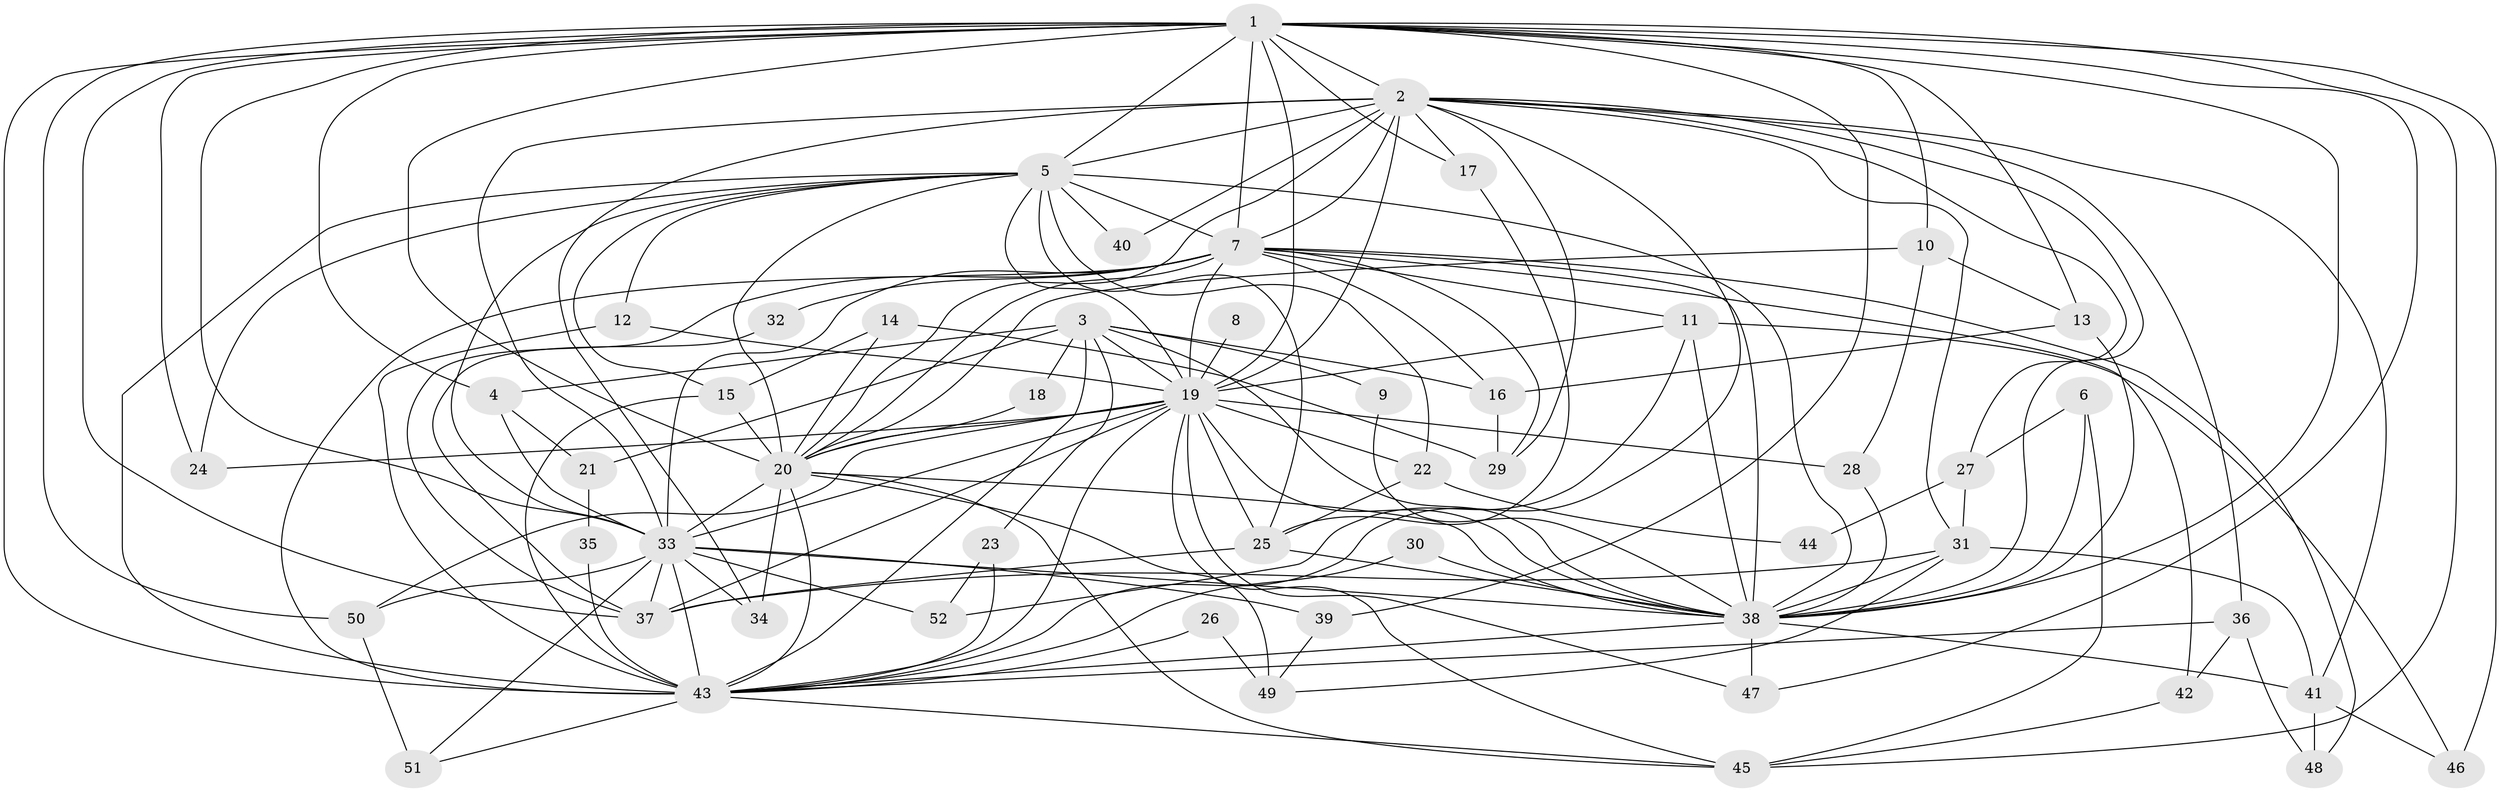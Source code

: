 // original degree distribution, {25: 0.009708737864077669, 20: 0.019417475728155338, 19: 0.019417475728155338, 18: 0.009708737864077669, 14: 0.009708737864077669, 23: 0.019417475728155338, 17: 0.009708737864077669, 3: 0.22330097087378642, 6: 0.02912621359223301, 2: 0.5048543689320388, 4: 0.0970873786407767, 7: 0.009708737864077669, 5: 0.02912621359223301, 11: 0.009708737864077669}
// Generated by graph-tools (version 1.1) at 2025/36/03/04/25 23:36:22]
// undirected, 52 vertices, 152 edges
graph export_dot {
  node [color=gray90,style=filled];
  1;
  2;
  3;
  4;
  5;
  6;
  7;
  8;
  9;
  10;
  11;
  12;
  13;
  14;
  15;
  16;
  17;
  18;
  19;
  20;
  21;
  22;
  23;
  24;
  25;
  26;
  27;
  28;
  29;
  30;
  31;
  32;
  33;
  34;
  35;
  36;
  37;
  38;
  39;
  40;
  41;
  42;
  43;
  44;
  45;
  46;
  47;
  48;
  49;
  50;
  51;
  52;
  1 -- 2 [weight=3.0];
  1 -- 4 [weight=1.0];
  1 -- 5 [weight=3.0];
  1 -- 7 [weight=2.0];
  1 -- 10 [weight=1.0];
  1 -- 13 [weight=1.0];
  1 -- 17 [weight=1.0];
  1 -- 19 [weight=4.0];
  1 -- 20 [weight=3.0];
  1 -- 24 [weight=1.0];
  1 -- 33 [weight=2.0];
  1 -- 37 [weight=1.0];
  1 -- 38 [weight=2.0];
  1 -- 39 [weight=1.0];
  1 -- 43 [weight=2.0];
  1 -- 45 [weight=1.0];
  1 -- 46 [weight=1.0];
  1 -- 47 [weight=1.0];
  1 -- 50 [weight=1.0];
  2 -- 5 [weight=1.0];
  2 -- 7 [weight=1.0];
  2 -- 17 [weight=1.0];
  2 -- 19 [weight=1.0];
  2 -- 20 [weight=1.0];
  2 -- 27 [weight=1.0];
  2 -- 29 [weight=1.0];
  2 -- 31 [weight=1.0];
  2 -- 33 [weight=1.0];
  2 -- 34 [weight=1.0];
  2 -- 36 [weight=1.0];
  2 -- 38 [weight=1.0];
  2 -- 40 [weight=1.0];
  2 -- 41 [weight=1.0];
  2 -- 43 [weight=1.0];
  3 -- 4 [weight=1.0];
  3 -- 9 [weight=1.0];
  3 -- 16 [weight=1.0];
  3 -- 18 [weight=1.0];
  3 -- 19 [weight=1.0];
  3 -- 21 [weight=2.0];
  3 -- 23 [weight=1.0];
  3 -- 38 [weight=1.0];
  3 -- 43 [weight=1.0];
  4 -- 21 [weight=1.0];
  4 -- 33 [weight=1.0];
  5 -- 7 [weight=1.0];
  5 -- 12 [weight=1.0];
  5 -- 15 [weight=1.0];
  5 -- 19 [weight=1.0];
  5 -- 20 [weight=1.0];
  5 -- 22 [weight=1.0];
  5 -- 24 [weight=1.0];
  5 -- 25 [weight=1.0];
  5 -- 33 [weight=1.0];
  5 -- 38 [weight=1.0];
  5 -- 40 [weight=1.0];
  5 -- 43 [weight=1.0];
  6 -- 27 [weight=1.0];
  6 -- 38 [weight=1.0];
  6 -- 45 [weight=1.0];
  7 -- 11 [weight=1.0];
  7 -- 16 [weight=1.0];
  7 -- 19 [weight=1.0];
  7 -- 20 [weight=2.0];
  7 -- 29 [weight=1.0];
  7 -- 32 [weight=1.0];
  7 -- 33 [weight=1.0];
  7 -- 37 [weight=1.0];
  7 -- 38 [weight=2.0];
  7 -- 42 [weight=1.0];
  7 -- 43 [weight=2.0];
  7 -- 48 [weight=1.0];
  8 -- 19 [weight=1.0];
  9 -- 38 [weight=1.0];
  10 -- 13 [weight=1.0];
  10 -- 20 [weight=1.0];
  10 -- 28 [weight=1.0];
  11 -- 19 [weight=1.0];
  11 -- 38 [weight=1.0];
  11 -- 46 [weight=1.0];
  11 -- 52 [weight=1.0];
  12 -- 19 [weight=1.0];
  12 -- 43 [weight=1.0];
  13 -- 16 [weight=1.0];
  13 -- 38 [weight=2.0];
  14 -- 15 [weight=1.0];
  14 -- 20 [weight=1.0];
  14 -- 29 [weight=1.0];
  15 -- 20 [weight=1.0];
  15 -- 43 [weight=1.0];
  16 -- 29 [weight=1.0];
  17 -- 25 [weight=1.0];
  18 -- 20 [weight=1.0];
  19 -- 20 [weight=1.0];
  19 -- 22 [weight=1.0];
  19 -- 24 [weight=1.0];
  19 -- 25 [weight=1.0];
  19 -- 28 [weight=1.0];
  19 -- 33 [weight=1.0];
  19 -- 37 [weight=1.0];
  19 -- 38 [weight=1.0];
  19 -- 43 [weight=1.0];
  19 -- 45 [weight=1.0];
  19 -- 47 [weight=1.0];
  19 -- 50 [weight=2.0];
  20 -- 33 [weight=1.0];
  20 -- 34 [weight=1.0];
  20 -- 38 [weight=1.0];
  20 -- 43 [weight=2.0];
  20 -- 45 [weight=1.0];
  20 -- 49 [weight=1.0];
  21 -- 35 [weight=1.0];
  22 -- 25 [weight=1.0];
  22 -- 44 [weight=1.0];
  23 -- 43 [weight=1.0];
  23 -- 52 [weight=1.0];
  25 -- 37 [weight=1.0];
  25 -- 38 [weight=1.0];
  26 -- 43 [weight=1.0];
  26 -- 49 [weight=2.0];
  27 -- 31 [weight=1.0];
  27 -- 44 [weight=1.0];
  28 -- 38 [weight=1.0];
  30 -- 38 [weight=1.0];
  30 -- 43 [weight=1.0];
  31 -- 37 [weight=1.0];
  31 -- 38 [weight=1.0];
  31 -- 41 [weight=1.0];
  31 -- 49 [weight=1.0];
  32 -- 37 [weight=1.0];
  33 -- 34 [weight=1.0];
  33 -- 37 [weight=1.0];
  33 -- 38 [weight=2.0];
  33 -- 39 [weight=1.0];
  33 -- 43 [weight=3.0];
  33 -- 50 [weight=1.0];
  33 -- 51 [weight=1.0];
  33 -- 52 [weight=1.0];
  35 -- 43 [weight=1.0];
  36 -- 42 [weight=1.0];
  36 -- 43 [weight=1.0];
  36 -- 48 [weight=1.0];
  38 -- 41 [weight=1.0];
  38 -- 43 [weight=1.0];
  38 -- 47 [weight=1.0];
  39 -- 49 [weight=1.0];
  41 -- 46 [weight=1.0];
  41 -- 48 [weight=1.0];
  42 -- 45 [weight=1.0];
  43 -- 45 [weight=1.0];
  43 -- 51 [weight=1.0];
  50 -- 51 [weight=1.0];
}
